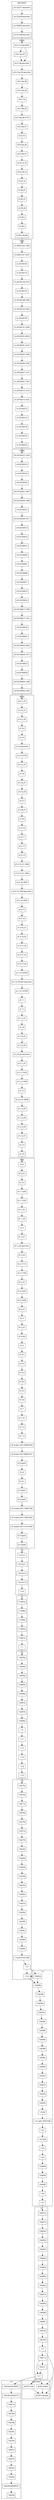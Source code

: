 digraph {
  fontname="sans-serif";
  concentrate=true;
  node[shape="box",fontname="sans-serif"];
  subgraph cluster_1_0 {
    label="1.0";
    v1_0_0_rc2_1[label="1.0.0-rc2-1",href="https://skyrising.github.io/mc-versions/version/1.0.0-rc2-1.json"];
    v1_0_0_rc1[label="1.0.0-rc1",href="https://skyrising.github.io/mc-versions/version/1.0.0-rc1.json"];
    v1_0_0_rc2_2[label="1.0.0-rc2-2",href="https://skyrising.github.io/mc-versions/version/1.0.0-rc2-2.json"];
    v1_0_0_rc2_3[label="1.0.0-rc2-3",href="https://skyrising.github.io/mc-versions/version/1.0.0-rc2-3.json"];
    v1_0_0[label="1.0.0",href="https://skyrising.github.io/mc-versions/version/1.0.0.json"];
  }
  subgraph cluster_beta {
    label="beta";
    b1_9_pre6[label="b1.9-pre6",href="https://skyrising.github.io/mc-versions/version/b1.9-pre6.json"];
    b1_0[label="b1.0",href="https://skyrising.github.io/mc-versions/version/b1.0.json"];
    b1_0_01[label="b1.0_01",href="https://skyrising.github.io/mc-versions/version/b1.0_01.json"];
    b1_1_1245[label="b1.1-1245",href="https://skyrising.github.io/mc-versions/version/b1.1-1245.json"];
    b1_0_2[label="b1.0.2",href="https://skyrising.github.io/mc-versions/version/b1.0.2.json"];
    b1_1_1255[label="b1.1-1255",href="https://skyrising.github.io/mc-versions/version/b1.1-1255.json"];
    b1_1_01[label="b1.1_01",href="https://skyrising.github.io/mc-versions/version/b1.1_01.json"];
    b1_1_02[label="b1.1_02",href="https://skyrising.github.io/mc-versions/version/b1.1_02.json"];
    b1_2[label="b1.2",href="https://skyrising.github.io/mc-versions/version/b1.2.json"];
    b1_2_01[label="b1.2_01",href="https://skyrising.github.io/mc-versions/version/b1.2_01.json"];
    b1_2_02_launcher[label="b1.2_02-launcher",href="https://skyrising.github.io/mc-versions/version/b1.2_02-launcher.json"];
    b1_3_1713[label="b1.3-1713",href="https://skyrising.github.io/mc-versions/version/b1.3-1713.json"];
    b1_2_02[label="b1.2_02",href="https://skyrising.github.io/mc-versions/version/b1.2_02.json"];
    b1_3_1750[label="b1.3-1750",href="https://skyrising.github.io/mc-versions/version/b1.3-1750.json"];
    b1_3_01[label="b1.3_01",href="https://skyrising.github.io/mc-versions/version/b1.3_01.json"];
    b1_4_1507[label="b1.4-1507",href="https://skyrising.github.io/mc-versions/version/b1.4-1507.json"];
    b1_4_1634[label="b1.4-1634",href="https://skyrising.github.io/mc-versions/version/b1.4-1634.json"];
    b1_4_01[label="b1.4_01",href="https://skyrising.github.io/mc-versions/version/b1.4_01.json"];
    b1_5[label="b1.5",href="https://skyrising.github.io/mc-versions/version/b1.5.json"];
    b1_5_01[label="b1.5_01",href="https://skyrising.github.io/mc-versions/version/b1.5_01.json"];
    b1_6_tb3[label="b1.6-tb3",href="https://skyrising.github.io/mc-versions/version/b1.6-tb3.json"];
    b1_6_1[label="b1.6.1",href="https://skyrising.github.io/mc-versions/version/b1.6.1.json"];
    b1_6[label="b1.6",href="https://skyrising.github.io/mc-versions/version/b1.6.json"];
    b1_6_2[label="b1.6.2",href="https://skyrising.github.io/mc-versions/version/b1.6.2.json"];
    b1_6_3[label="b1.6.3",href="https://skyrising.github.io/mc-versions/version/b1.6.3.json"];
    b1_6_4[label="b1.6.4",href="https://skyrising.github.io/mc-versions/version/b1.6.4.json"];
    b1_6_5[label="b1.6.5",href="https://skyrising.github.io/mc-versions/version/b1.6.5.json"];
    b1_6_6[label="b1.6.6",href="https://skyrising.github.io/mc-versions/version/b1.6.6.json"];
    b1_7[label="b1.7",href="https://skyrising.github.io/mc-versions/version/b1.7.json"];
    b1_7_01[label="b1.7_01",href="https://skyrising.github.io/mc-versions/version/b1.7_01.json"];
    b1_7_3[label="b1.7.3",href="https://skyrising.github.io/mc-versions/version/b1.7.3.json"];
    b1_7_2[label="b1.7.2",href="https://skyrising.github.io/mc-versions/version/b1.7.2.json"];
    b1_8_pre1_201109081459[label="b1.8-pre1-201109081459",href="https://skyrising.github.io/mc-versions/version/b1.8-pre1-201109081459.json"];
    b1_8_1[label="b1.8.1",href="https://skyrising.github.io/mc-versions/version/b1.8.1.json"];
    b1_8[label="b1.8",href="https://skyrising.github.io/mc-versions/version/b1.8.json"];
    b1_8_pre1_201109091357[label="b1.8-pre1-201109091357",href="https://skyrising.github.io/mc-versions/version/b1.8-pre1-201109091357.json"];
    b1_8_pre2[label="b1.8-pre2",href="https://skyrising.github.io/mc-versions/version/b1.8-pre2.json"];
    b1_9_pre1[label="b1.9-pre1",href="https://skyrising.github.io/mc-versions/version/b1.9-pre1.json"];
    b1_9_pre2[label="b1.9-pre2",href="https://skyrising.github.io/mc-versions/version/b1.9-pre2.json"];
    b1_9_pre3_201110061350[label="b1.9-pre3-201110061350",href="https://skyrising.github.io/mc-versions/version/b1.9-pre3-201110061350.json"];
    b1_9_pre3_201110061402[label="b1.9-pre3-201110061402",href="https://skyrising.github.io/mc-versions/version/b1.9-pre3-201110061402.json"];
    b1_9_pre4_201110131434[label="b1.9-pre4-201110131434",href="https://skyrising.github.io/mc-versions/version/b1.9-pre4-201110131434.json"];
    b1_9_pre5[label="b1.9-pre5",href="https://skyrising.github.io/mc-versions/version/b1.9-pre5.json"];
  }
  subgraph cluster_1_1 {
    label="1.1";
    v11w47a[label="11w47a",href="https://skyrising.github.io/mc-versions/version/11w47a.json"];
    v11w48a[label="11w48a",href="https://skyrising.github.io/mc-versions/version/11w48a.json"];
    v11w49a[label="11w49a",href="https://skyrising.github.io/mc-versions/version/11w49a.json"];
    v11w50a[label="11w50a",href="https://skyrising.github.io/mc-versions/version/11w50a.json"];
    v12w01a[label="12w01a",href="https://skyrising.github.io/mc-versions/version/12w01a.json"];
    v1_1[label="1.1",href="https://skyrising.github.io/mc-versions/version/1.1.json"];
  }
  subgraph cluster_1_2 {
    label="1.2";
    v12w03a[label="12w03a",href="https://skyrising.github.io/mc-versions/version/12w03a.json"];
    v1_2_1[label="1.2.1",href="https://skyrising.github.io/mc-versions/version/1.2.1.json"];
    v1_2[label="1.2",href="https://skyrising.github.io/mc-versions/version/1.2.json"];
    v1_2_2[label="1.2.2",href="https://skyrising.github.io/mc-versions/version/1.2.2.json"];
    v1_2_3[label="1.2.3",href="https://skyrising.github.io/mc-versions/version/1.2.3.json"];
    v1_2_4[label="1.2.4",href="https://skyrising.github.io/mc-versions/version/1.2.4.json"];
    v1_2_5[label="1.2.5",href="https://skyrising.github.io/mc-versions/version/1.2.5.json"];
    v12w04a[label="12w04a",href="https://skyrising.github.io/mc-versions/version/12w04a.json"];
    v12w05a[label="12w05a",href="https://skyrising.github.io/mc-versions/version/12w05a.json"];
    v12w05b[label="12w05b",href="https://skyrising.github.io/mc-versions/version/12w05b.json"];
    v12w06a[label="12w06a",href="https://skyrising.github.io/mc-versions/version/12w06a.json"];
    v12w07a[label="12w07a",href="https://skyrising.github.io/mc-versions/version/12w07a.json"];
    v12w07b[label="12w07b",href="https://skyrising.github.io/mc-versions/version/12w07b.json"];
    v12w08a[label="12w08a",href="https://skyrising.github.io/mc-versions/version/12w08a.json"];
  }
  subgraph cluster_1_3 {
    label="1.3";
    v12w15a[label="12w15a",href="https://skyrising.github.io/mc-versions/version/12w15a.json"];
    v1_3_1[label="1.3.1",href="https://skyrising.github.io/mc-versions/version/1.3.1.json"];
    v1_3_pre_07261249[label="1.3-pre-07261249",href="https://skyrising.github.io/mc-versions/version/1.3-pre-07261249.json"];
    v1_3_2[label="1.3.2",href="https://skyrising.github.io/mc-versions/version/1.3.2.json"];
    v12w16a[label="12w16a",href="https://skyrising.github.io/mc-versions/version/12w16a.json"];
    v12w17a[label="12w17a",href="https://skyrising.github.io/mc-versions/version/12w17a.json"];
    v12w18a[label="12w18a",href="https://skyrising.github.io/mc-versions/version/12w18a.json"];
    v12w19a[label="12w19a",href="https://skyrising.github.io/mc-versions/version/12w19a.json"];
    v12w21a[label="12w21a",href="https://skyrising.github.io/mc-versions/version/12w21a.json"];
    v12w21b[label="12w21b",href="https://skyrising.github.io/mc-versions/version/12w21b.json"];
    v12w22a[label="12w22a",href="https://skyrising.github.io/mc-versions/version/12w22a.json"];
    v12w23a[label="12w23a",href="https://skyrising.github.io/mc-versions/version/12w23a.json"];
    v12w23b[label="12w23b",href="https://skyrising.github.io/mc-versions/version/12w23b.json"];
    v12w24a[label="12w24a",href="https://skyrising.github.io/mc-versions/version/12w24a.json"];
    v12w25a[label="12w25a",href="https://skyrising.github.io/mc-versions/version/12w25a.json"];
    v12w26a[label="12w26a",href="https://skyrising.github.io/mc-versions/version/12w26a.json"];
    v12w27a[label="12w27a",href="https://skyrising.github.io/mc-versions/version/12w27a.json"];
    v12w30a[label="12w30a",href="https://skyrising.github.io/mc-versions/version/12w30a.json"];
    v12w30b[label="12w30b",href="https://skyrising.github.io/mc-versions/version/12w30b.json"];
    v12w30c[label="12w30c",href="https://skyrising.github.io/mc-versions/version/12w30c.json"];
    v12w30d[label="12w30d",href="https://skyrising.github.io/mc-versions/version/12w30d.json"];
    v12w30e[label="12w30e",href="https://skyrising.github.io/mc-versions/version/12w30e.json"];
  }
  subgraph cluster_1_4 {
    label="1.4";
    v12w32a[label="12w32a",href="https://skyrising.github.io/mc-versions/version/12w32a.json"];
    v12w34a[label="12w34a",href="https://skyrising.github.io/mc-versions/version/12w34a.json"];
    v1_4_1_pre_10231538[label="1.4.1-pre-10231538",href="https://skyrising.github.io/mc-versions/version/1.4.1-pre-10231538.json"];
    v1_4_pre[label="1.4-pre",href="https://skyrising.github.io/mc-versions/version/1.4-pre.json"];
    v1_4_2[label="1.4.2",href="https://skyrising.github.io/mc-versions/version/1.4.2.json"];
    v1_4_3_pre[label="1.4.3-pre",href="https://skyrising.github.io/mc-versions/version/1.4.3-pre.json"];
    v1_4_4[label="1.4.4",href="https://skyrising.github.io/mc-versions/version/1.4.4.json"];
    v1_4_5[label="1.4.5",href="https://skyrising.github.io/mc-versions/version/1.4.5.json"];
    v12w49a[label="12w49a",href="https://skyrising.github.io/mc-versions/version/12w49a.json"];
    v1_4_7[label="1.4.7",href="https://skyrising.github.io/mc-versions/version/1.4.7.json"];
    v1_4_6[label="1.4.6",href="https://skyrising.github.io/mc-versions/version/1.4.6.json"];
    v12w34b[label="12w34b",href="https://skyrising.github.io/mc-versions/version/12w34b.json"];
    v12w36a[label="12w36a",href="https://skyrising.github.io/mc-versions/version/12w36a.json"];
    v12w37a[label="12w37a",href="https://skyrising.github.io/mc-versions/version/12w37a.json"];
    v12w38a[label="12w38a",href="https://skyrising.github.io/mc-versions/version/12w38a.json"];
    v12w38b[label="12w38b",href="https://skyrising.github.io/mc-versions/version/12w38b.json"];
    v12w39a[label="12w39a",href="https://skyrising.github.io/mc-versions/version/12w39a.json"];
    v12w39b[label="12w39b",href="https://skyrising.github.io/mc-versions/version/12w39b.json"];
    v12w40a[label="12w40a",href="https://skyrising.github.io/mc-versions/version/12w40a.json"];
    v12w40b[label="12w40b",href="https://skyrising.github.io/mc-versions/version/12w40b.json"];
    v12w41a[label="12w41a",href="https://skyrising.github.io/mc-versions/version/12w41a.json"];
    v12w41b[label="12w41b",href="https://skyrising.github.io/mc-versions/version/12w41b.json"];
    v12w42a[label="12w42a",href="https://skyrising.github.io/mc-versions/version/12w42a.json"];
    v12w42b[label="12w42b",href="https://skyrising.github.io/mc-versions/version/12w42b.json"];
    v12w50a[label="12w50a",href="https://skyrising.github.io/mc-versions/version/12w50a.json"];
    v12w50b[label="12w50b",href="https://skyrising.github.io/mc-versions/version/12w50b.json"];
  }
  subgraph cluster_1_5 {
    label="1.5";
    v13w01a[label="13w01a",href="https://skyrising.github.io/mc-versions/version/13w01a.json"];
    v13w11a[label="13w11a",href="https://skyrising.github.io/mc-versions/version/13w11a.json"];
    v1_5[label="1.5",href="https://skyrising.github.io/mc-versions/version/1.5.json"];
    v13w01b[label="13w01b",href="https://skyrising.github.io/mc-versions/version/13w01b.json"];
    v13w02a[label="13w02a",href="https://skyrising.github.io/mc-versions/version/13w02a.json"];
    v13w02b[label="13w02b",href="https://skyrising.github.io/mc-versions/version/13w02b.json"];
    v13w03a[label="13w03a",href="https://skyrising.github.io/mc-versions/version/13w03a.json"];
    v13w04a[label="13w04a",href="https://skyrising.github.io/mc-versions/version/13w04a.json"];
    v13w05a[label="13w05a",href="https://skyrising.github.io/mc-versions/version/13w05a.json"];
    v13w05b[label="13w05b",href="https://skyrising.github.io/mc-versions/version/13w05b.json"];
    v13w06a[label="13w06a",href="https://skyrising.github.io/mc-versions/version/13w06a.json"];
    v13w07a[label="13w07a",href="https://skyrising.github.io/mc-versions/version/13w07a.json"];
    v13w09a[label="13w09a",href="https://skyrising.github.io/mc-versions/version/13w09a.json"];
    v13w09b[label="13w09b",href="https://skyrising.github.io/mc-versions/version/13w09b.json"];
    v13w09c[label="13w09c",href="https://skyrising.github.io/mc-versions/version/13w09c.json"];
    v13w10a[label="13w10a",href="https://skyrising.github.io/mc-versions/version/13w10a.json"];
    v13w10b[label="13w10b",href="https://skyrising.github.io/mc-versions/version/13w10b.json"];
    v1_5_1[label="1.5.1",href="https://skyrising.github.io/mc-versions/version/1.5.1.json"];
    v13w12_[label="13w12~",href="https://skyrising.github.io/mc-versions/version/13w12~.json"];
  }
  subgraph cluster_1_6 {
    label="1.6";
    v13w16a_04192037[label="13w16a-04192037",href="https://skyrising.github.io/mc-versions/version/13w16a-04192037.json"];
    v13w16b_04232151[label="13w16b-04232151",href="https://skyrising.github.io/mc-versions/version/13w16b-04232151.json"];
    v13w17a[label="13w17a",href="https://skyrising.github.io/mc-versions/version/13w17a.json"];
    v13w18a[label="13w18a",href="https://skyrising.github.io/mc-versions/version/13w18a.json"];
    v13w18b[label="13w18b",href="https://skyrising.github.io/mc-versions/version/13w18b.json"];
    v13w18c[label="13w18c",href="https://skyrising.github.io/mc-versions/version/13w18c.json"];
    v13w19a[label="13w19a",href="https://skyrising.github.io/mc-versions/version/13w19a.json"];
    v13w21a[label="13w21a",href="https://skyrising.github.io/mc-versions/version/13w21a.json"];
    v13w21b[label="13w21b",href="https://skyrising.github.io/mc-versions/version/13w21b.json"];
    v13w22a[label="13w22a",href="https://skyrising.github.io/mc-versions/version/13w22a.json"];
    v13w23a[label="13w23a",href="https://skyrising.github.io/mc-versions/version/13w23a.json"];
    v13w23b_06080101[label="13w23b-06080101",href="https://skyrising.github.io/mc-versions/version/13w23b-06080101.json"];
    v13w24a[label="13w24a",href="https://skyrising.github.io/mc-versions/version/13w24a.json"];
  }
  subgraph cluster_alpha {
    label="alpha";
    a1_0_11[label="a1.0.11",href="https://skyrising.github.io/mc-versions/version/a1.0.11.json"];
    a1_0_10[label="a1.0.10",href="https://skyrising.github.io/mc-versions/version/a1.0.10.json"];
    a1_0_12[label="a1.0.12",href="https://skyrising.github.io/mc-versions/version/a1.0.12.json"];
    a1_0_13[label="a1.0.13",href="https://skyrising.github.io/mc-versions/version/a1.0.13.json"];
    a1_0_13_01_1038[label="a1.0.13_01-1038",href="https://skyrising.github.io/mc-versions/version/a1.0.13_01-1038.json"];
    a1_0_13_01_1444[label="a1.0.13_01-1444",href="https://skyrising.github.io/mc-versions/version/a1.0.13_01-1444.json"];
    a1_0_14_1603[label="a1.0.14-1603",href="https://skyrising.github.io/mc-versions/version/a1.0.14-1603.json"];
    a1_0_14_1659_launcher[label="a1.0.14-1659-launcher",href="https://skyrising.github.io/mc-versions/version/a1.0.14-1659-launcher.json"];
    a1_0_15[label="a1.0.15",href="https://skyrising.github.io/mc-versions/version/a1.0.15.json"];
    a1_0_14_1659[label="a1.0.14-1659",href="https://skyrising.github.io/mc-versions/version/a1.0.14-1659.json"];
    a1_0_16[label="a1.0.16",href="https://skyrising.github.io/mc-versions/version/a1.0.16.json"];
    a1_0_16_01[label="a1.0.16_01",href="https://skyrising.github.io/mc-versions/version/a1.0.16_01.json"];
    a1_0_16_02[label="a1.0.16_02",href="https://skyrising.github.io/mc-versions/version/a1.0.16_02.json"];
    a1_0_17_02[label="a1.0.17_02",href="https://skyrising.github.io/mc-versions/version/a1.0.17_02.json"];
    a1_0_17_03[label="a1.0.17_03",href="https://skyrising.github.io/mc-versions/version/a1.0.17_03.json"];
    a1_0_17_04[label="a1.0.17_04",href="https://skyrising.github.io/mc-versions/version/a1.0.17_04.json"];
    a1_1_0_101847[label="a1.1.0-101847",href="https://skyrising.github.io/mc-versions/version/a1.1.0-101847.json"];
    a1_0_2_01[label="a1.0.2_01",href="https://skyrising.github.io/mc-versions/version/a1.0.2_01.json"];
    a1_0_1_01[label="a1.0.1_01",href="https://skyrising.github.io/mc-versions/version/a1.0.1_01.json"];
    a1_0_2_02[label="a1.0.2_02",href="https://skyrising.github.io/mc-versions/version/a1.0.2_02.json"];
    a1_0_3[label="a1.0.3",href="https://skyrising.github.io/mc-versions/version/a1.0.3.json"];
    a1_0_4[label="a1.0.4",href="https://skyrising.github.io/mc-versions/version/a1.0.4.json"];
    a1_0_4_launcher[label="a1.0.4-launcher",href="https://skyrising.github.io/mc-versions/version/a1.0.4-launcher.json"];
    a1_0_5_2149[label="a1.0.5-2149",href="https://skyrising.github.io/mc-versions/version/a1.0.5-2149.json"];
    a1_0_5_01[label="a1.0.5_01",href="https://skyrising.github.io/mc-versions/version/a1.0.5_01.json"];
    a1_0_6[label="a1.0.6",href="https://skyrising.github.io/mc-versions/version/a1.0.6.json"];
    a1_0_6_01[label="a1.0.6_01",href="https://skyrising.github.io/mc-versions/version/a1.0.6_01.json"];
    a1_0_6_03[label="a1.0.6_03",href="https://skyrising.github.io/mc-versions/version/a1.0.6_03.json"];
    a1_0_7[label="a1.0.7",href="https://skyrising.github.io/mc-versions/version/a1.0.7.json"];
    a1_0_8_01[label="a1.0.8_01",href="https://skyrising.github.io/mc-versions/version/a1.0.8_01.json"];
    a1_0_9[label="a1.0.9",href="https://skyrising.github.io/mc-versions/version/a1.0.9.json"];
    a1_1_0_101847_launcher[label="a1.1.0-101847-launcher",href="https://skyrising.github.io/mc-versions/version/a1.1.0-101847-launcher.json"];
    a1_1_0_131933[label="a1.1.0-131933",href="https://skyrising.github.io/mc-versions/version/a1.1.0-131933.json"];
    a1_1_1[label="a1.1.1",href="https://skyrising.github.io/mc-versions/version/a1.1.1.json"];
    a1_1_2[label="a1.1.2",href="https://skyrising.github.io/mc-versions/version/a1.1.2.json"];
    a1_1_2_01[label="a1.1.2_01",href="https://skyrising.github.io/mc-versions/version/a1.1.2_01.json"];
    a1_2_0[label="a1.2.0",href="https://skyrising.github.io/mc-versions/version/a1.2.0.json"];
    a1_2_0_01[label="a1.2.0_01",href="https://skyrising.github.io/mc-versions/version/a1.2.0_01.json"];
    a1_2_0_02[label="a1.2.0_02",href="https://skyrising.github.io/mc-versions/version/a1.2.0_02.json"];
    a1_2_0_02_launcher[label="a1.2.0_02-launcher",href="https://skyrising.github.io/mc-versions/version/a1.2.0_02-launcher.json"];
    a1_2_1_01[label="a1.2.1_01",href="https://skyrising.github.io/mc-versions/version/a1.2.1_01.json"];
    a1_2_2_1624[label="a1.2.2-1624",href="https://skyrising.github.io/mc-versions/version/a1.2.2-1624.json"];
    a1_2_2_1938[label="a1.2.2-1938",href="https://skyrising.github.io/mc-versions/version/a1.2.2-1938.json"];
    a1_2_3[label="a1.2.3",href="https://skyrising.github.io/mc-versions/version/a1.2.3.json"];
    a1_2_3_01_0958[label="a1.2.3_01-0958",href="https://skyrising.github.io/mc-versions/version/a1.2.3_01-0958.json"];
    a1_2_3_02[label="a1.2.3_02",href="https://skyrising.github.io/mc-versions/version/a1.2.3_02.json"];
    a1_2_3_04[label="a1.2.3_04",href="https://skyrising.github.io/mc-versions/version/a1.2.3_04.json"];
    a1_2_3_05[label="a1.2.3_05",href="https://skyrising.github.io/mc-versions/version/a1.2.3_05.json"];
    a1_2_4_01[label="a1.2.4_01",href="https://skyrising.github.io/mc-versions/version/a1.2.4_01.json"];
    a1_2_5[label="a1.2.5",href="https://skyrising.github.io/mc-versions/version/a1.2.5.json"];
    a1_2_6[label="a1.2.6",href="https://skyrising.github.io/mc-versions/version/a1.2.6.json"];
  }
  subgraph cluster_infdev {
    label="infdev";
    inf_20100630_1835[label="inf-20100630-1835",href="https://skyrising.github.io/mc-versions/version/inf-20100630-1835.json"];
    inf_20100227_1433[label="inf-20100227-1433",href="https://skyrising.github.io/mc-versions/version/inf-20100227-1433.json"];
    inf_20100313[label="inf-20100313",href="https://skyrising.github.io/mc-versions/version/inf-20100313.json"];
    inf_20100316[label="inf-20100316",href="https://skyrising.github.io/mc-versions/version/inf-20100316.json"];
    inf_20100320[label="inf-20100320",href="https://skyrising.github.io/mc-versions/version/inf-20100320.json"];
    inf_20100321_1857[label="inf-20100321-1857",href="https://skyrising.github.io/mc-versions/version/inf-20100321-1857.json"];
    inf_20100325_1640[label="inf-20100325-1640",href="https://skyrising.github.io/mc-versions/version/inf-20100325-1640.json"];
    inf_20100327[label="inf-20100327",href="https://skyrising.github.io/mc-versions/version/inf-20100327.json"];
    inf_20100330_1611[label="inf-20100330-1611",href="https://skyrising.github.io/mc-versions/version/inf-20100330-1611.json"];
    inf_20100413[label="inf-20100413",href="https://skyrising.github.io/mc-versions/version/inf-20100413.json"];
    inf_20100414[label="inf-20100414",href="https://skyrising.github.io/mc-versions/version/inf-20100414.json"];
    inf_20100415[label="inf-20100415",href="https://skyrising.github.io/mc-versions/version/inf-20100415.json"];
    inf_20100420[label="inf-20100420",href="https://skyrising.github.io/mc-versions/version/inf-20100420.json"];
    inf_20100607[label="inf-20100607",href="https://skyrising.github.io/mc-versions/version/inf-20100607.json"];
    inf_20100608[label="inf-20100608",href="https://skyrising.github.io/mc-versions/version/inf-20100608.json"];
    inf_20100611[label="inf-20100611",href="https://skyrising.github.io/mc-versions/version/inf-20100611.json"];
    inf_20100615[label="inf-20100615",href="https://skyrising.github.io/mc-versions/version/inf-20100615.json"];
    inf_20100616[label="inf-20100616",href="https://skyrising.github.io/mc-versions/version/inf-20100616.json"];
    inf_20100617_1205[label="inf-20100617-1205",href="https://skyrising.github.io/mc-versions/version/inf-20100617-1205.json"];
    inf_20100617_1531[label="inf-20100617-1531",href="https://skyrising.github.io/mc-versions/version/inf-20100617-1531.json"];
    inf_20100618[label="inf-20100618",href="https://skyrising.github.io/mc-versions/version/inf-20100618.json"];
    inf_20100624[label="inf-20100624",href="https://skyrising.github.io/mc-versions/version/inf-20100624.json"];
    inf_20100625_0922[label="inf-20100625-0922",href="https://skyrising.github.io/mc-versions/version/inf-20100625-0922.json"];
    inf_20100625_1917[label="inf-20100625-1917",href="https://skyrising.github.io/mc-versions/version/inf-20100625-1917.json"];
    inf_20100627[label="inf-20100627",href="https://skyrising.github.io/mc-versions/version/inf-20100627.json"];
    inf_20100629[label="inf-20100629",href="https://skyrising.github.io/mc-versions/version/inf-20100629.json"];
    inf_20100630_1340[label="inf-20100630-1340",href="https://skyrising.github.io/mc-versions/version/inf-20100630-1340.json"];
  }
  subgraph cluster_april_fools {
    label="april-fools";
    af_2013_blue[label="af-2013-blue",href="https://skyrising.github.io/mc-versions/version/af-2013-blue.json"];
    af_2013_purple[label="af-2013-purple",href="https://skyrising.github.io/mc-versions/version/af-2013-purple.json"];
    af_2013_red[label="af-2013-red",href="https://skyrising.github.io/mc-versions/version/af-2013-red.json"];
  }
  subgraph cluster_classic {
    label="classic";
    c0_0_12a_03[label="c0.0.12a_03",href="https://skyrising.github.io/mc-versions/version/c0.0.12a_03.json"];
    c0_0_11a_launcher[label="c0.0.11a-launcher",href="https://skyrising.github.io/mc-versions/version/c0.0.11a-launcher.json"];
    c0_0_13a_launcher[label="c0.0.13a-launcher",href="https://skyrising.github.io/mc-versions/version/c0.0.13a-launcher.json"];
    c0_0_13a_03_launcher[label="c0.0.13a_03-launcher",href="https://skyrising.github.io/mc-versions/version/c0.0.13a_03-launcher.json"];
    c0_0_14a_08[label="c0.0.14a_08",href="https://skyrising.github.io/mc-versions/version/c0.0.14a_08.json"];
    c0_0_16a_02[label="c0.0.16a_02",href="https://skyrising.github.io/mc-versions/version/c0.0.16a_02.json"];
    c0_0_17a[label="c0.0.17a",href="https://skyrising.github.io/mc-versions/version/c0.0.17a.json"];
    c0_0_18a_02[label="c0.0.18a_02",href="https://skyrising.github.io/mc-versions/version/c0.0.18a_02.json"];
    c0_0_19a_06_0137[label="c0.0.19a_06-0137",href="https://skyrising.github.io/mc-versions/version/c0.0.19a_06-0137.json"];
    c0_0_20a_01[label="c0.0.20a_01",href="https://skyrising.github.io/mc-versions/version/c0.0.20a_01.json"];
    c0_0_21a[label="c0.0.21a",href="https://skyrising.github.io/mc-versions/version/c0.0.21a.json"];
    c0_0_22a_05[label="c0.0.22a_05",href="https://skyrising.github.io/mc-versions/version/c0.0.22a_05.json"];
    c0_0_23a_01[label="c0.0.23a_01",href="https://skyrising.github.io/mc-versions/version/c0.0.23a_01.json"];
    c0_24_st_03[label="c0.24_st_03",href="https://skyrising.github.io/mc-versions/version/c0.24_st_03.json"];
    c0_25_05_st[label="c0.25_05_st",href="https://skyrising.github.io/mc-versions/version/c0.25_05_st.json"];
    c0_27_st[label="c0.27_st",href="https://skyrising.github.io/mc-versions/version/c0.27_st.json"];
    c0_28_01[label="c0.28_01",href="https://skyrising.github.io/mc-versions/version/c0.28_01.json"];
    c0_29_01[label="c0.29_01",href="https://skyrising.github.io/mc-versions/version/c0.29_01.json"];
    c0_29_02[label="c0.29_02",href="https://skyrising.github.io/mc-versions/version/c0.29_02.json"];
    c0_30_s[label="c0.30-s",href="https://skyrising.github.io/mc-versions/version/c0.30-s.json"];
    c0_30_c_renew[label="c0.30-c-renew",href="https://skyrising.github.io/mc-versions/version/c0.30-c-renew.json"];
    c0_30_c[label="c0.30-c",href="https://skyrising.github.io/mc-versions/version/c0.30-c.json"];
  }
  subgraph cluster_pre_classic {
    label="pre-classic";
    rd_161348_launcher[label="rd-161348-launcher",href="https://skyrising.github.io/mc-versions/version/rd-161348-launcher.json"];
    rd_132328_launcher[label="rd-132328-launcher",href="https://skyrising.github.io/mc-versions/version/rd-132328-launcher.json"];
    rd_132211_launcher[label="rd-132211-launcher",href="https://skyrising.github.io/mc-versions/version/rd-132211-launcher.json"];
    rd_160052_launcher[label="rd-160052-launcher",href="https://skyrising.github.io/mc-versions/version/rd-160052-launcher.json"];
  }
  subgraph cluster_indev {
    label="indev";
    in_20091223_1459[label="in-20091223-1459",href="https://skyrising.github.io/mc-versions/version/in-20091223-1459.json"];
    in_20091231_2257[label="in-20091231-2257",href="https://skyrising.github.io/mc-versions/version/in-20091231-2257.json"];
    in_20100105[label="in-20100105",href="https://skyrising.github.io/mc-versions/version/in-20100105.json"];
    in_20100110[label="in-20100110",href="https://skyrising.github.io/mc-versions/version/in-20100110.json"];
    in_20100124_2310[label="in-20100124-2310",href="https://skyrising.github.io/mc-versions/version/in-20100124-2310.json"];
    in_20100125[label="in-20100125",href="https://skyrising.github.io/mc-versions/version/in-20100125.json"];
    in_20100128_2304[label="in-20100128-2304",href="https://skyrising.github.io/mc-versions/version/in-20100128-2304.json"];
    in_20100129_1452[label="in-20100129-1452",href="https://skyrising.github.io/mc-versions/version/in-20100129-1452.json"];
    in_20100130[label="in-20100130",href="https://skyrising.github.io/mc-versions/version/in-20100130.json"];
    in_20100131_2244[label="in-20100131-2244",href="https://skyrising.github.io/mc-versions/version/in-20100131-2244.json"];
    in_20100201_0025[label="in-20100201-0025",href="https://skyrising.github.io/mc-versions/version/in-20100201-0025.json"];
    in_20100201_2227[label="in-20100201-2227",href="https://skyrising.github.io/mc-versions/version/in-20100201-2227.json"];
    in_20100202_2330[label="in-20100202-2330",href="https://skyrising.github.io/mc-versions/version/in-20100202-2330.json"];
    in_20100206_2103[label="in-20100206-2103",href="https://skyrising.github.io/mc-versions/version/in-20100206-2103.json"];
    in_20100207_1101[label="in-20100207-1101",href="https://skyrising.github.io/mc-versions/version/in-20100207-1101.json"];
    in_20100207_1703[label="in-20100207-1703",href="https://skyrising.github.io/mc-versions/version/in-20100207-1703.json"];
    in_20100212_1210[label="in-20100212-1210",href="https://skyrising.github.io/mc-versions/version/in-20100212-1210.json"];
    in_20100212_1622[label="in-20100212-1622",href="https://skyrising.github.io/mc-versions/version/in-20100212-1622.json"];
    in_20100213[label="in-20100213",href="https://skyrising.github.io/mc-versions/version/in-20100213.json"];
    in_20100214[label="in-20100214",href="https://skyrising.github.io/mc-versions/version/in-20100214.json"];
    in_20100218[label="in-20100218",href="https://skyrising.github.io/mc-versions/version/in-20100218.json"];
    in_20100219[label="in-20100219",href="https://skyrising.github.io/mc-versions/version/in-20100219.json"];
    in_20100223[label="in-20100223",href="https://skyrising.github.io/mc-versions/version/in-20100223.json"];
  }
  v1_0_0_rc1 -> v1_0_0_rc2_1[href="1.0/1.0.0-rc1%231.0.0-rc2-1.match"];
  v1_0_0_rc2_1 -> v1_0_0_rc2_2[href="1.0/1.0.0-rc2-1%231.0.0-rc2-2.match"];
  v1_0_0_rc2_2 -> v1_0_0_rc2_3[href="1.0/1.0.0-rc2-2%231.0.0-rc2-3.match"];
  v1_0_0_rc2_3 -> v1_0_0[href="1.0/1.0.0-rc2-3%231.0.0.match"];
  b1_9_pre6 -> v1_0_0_rc1[href="1.0/b1.9-pre6%231.0.0-rc1.match"];
  v1_0_0 -> v11w47a[href="1.1/1.0.0%2311w47a.match"];
  v11w47a -> v11w48a[href="1.1/11w47a%2311w48a.match"];
  v11w48a -> v11w49a[href="1.1/11w48a%2311w49a.match"];
  v11w49a -> v11w50a[href="1.1/11w49a%2311w50a.match"];
  v11w50a -> v12w01a[href="1.1/11w50a%2312w01a.match"];
  v12w01a -> v1_1[href="1.1/12w01a%231.1.match"];
  v1_1 -> v12w03a[href="1.2/1.1%2312w03a.match"];
  v1_2 -> v1_2_1[href="1.2/1.2%231.2.1.match"];
  v1_2_1 -> v1_2_2[href="1.2/1.2.1%231.2.2.match"];
  v1_2_2 -> v1_2_3[href="1.2/1.2.2%231.2.3.match"];
  v1_2_3 -> v1_2_4[href="1.2/1.2.3%231.2.4.match"];
  v1_2_4 -> v1_2_5[href="1.2/1.2.4%231.2.5.match"];
  v12w03a -> v12w04a[href="1.2/12w03a%2312w04a.match"];
  v12w04a -> v12w05a[href="1.2/12w04a%2312w05a.match"];
  v12w05a -> v12w05b[href="1.2/12w05a%2312w05b.match"];
  v12w05b -> v12w06a[href="1.2/12w05b%2312w06a.match"];
  v12w06a -> v12w07a[href="1.2/12w06a%2312w07a.match"];
  v12w07a -> v12w07b[href="1.2/12w07a%2312w07b.match"];
  v12w07b -> v12w08a[href="1.2/12w07b%2312w08a.match"];
  v12w08a -> v1_2[href="1.2/12w08a%231.2.match"];
  v1_2_5 -> v12w15a[href="1.3/1.2.5%2312w15a.match"];
  v1_3_pre_07261249 -> v1_3_1[href="1.3/1.3-pre-07261249%231.3.1.match"];
  v1_3_1 -> v1_3_2[href="1.3/1.3.1%231.3.2.match"];
  v12w15a -> v12w16a[href="1.3/12w15a%2312w16a.match"];
  v12w16a -> v12w17a[href="1.3/12w16a%2312w17a.match"];
  v12w17a -> v12w18a[href="1.3/12w17a%2312w18a.match"];
  v12w18a -> v12w19a[href="1.3/12w18a%2312w19a.match"];
  v12w19a -> v12w21a[href="1.3/12w19a%2312w21a.match"];
  v12w21a -> v12w21b[href="1.3/12w21a%2312w21b.match"];
  v12w21b -> v12w22a[href="1.3/12w21b%2312w22a.match"];
  v12w22a -> v12w23a[href="1.3/12w22a%2312w23a.match"];
  v12w23a -> v12w23b[href="1.3/12w23a%2312w23b.match"];
  v12w23b -> v12w24a[href="1.3/12w23b%2312w24a.match"];
  v12w24a -> v12w25a[href="1.3/12w24a%2312w25a.match"];
  v12w25a -> v12w26a[href="1.3/12w25a%2312w26a.match"];
  v12w26a -> v12w27a[href="1.3/12w26a%2312w27a.match"];
  v12w27a -> v12w30a[href="1.3/12w27a%2312w30a.match"];
  v12w30a -> v12w30b[href="1.3/12w30a%2312w30b.match"];
  v12w30b -> v12w30c[href="1.3/12w30b%2312w30c.match"];
  v12w30c -> v12w30d[href="1.3/12w30c%2312w30d.match"];
  v12w30d -> v12w30e[href="1.3/12w30d%2312w30e.match"];
  v12w30e -> v1_3_pre_07261249[href="1.3/12w30e%231.3-pre-07261249.match"];
  v12w32a -> v1_3_2[href="1.3/12w32a%231.3.2.match"];
  v1_3_1 -> v12w32a[href="1.4/1.3.1%2312w32a.match"];
  v1_3_2 -> v12w34a[href="1.4/1.3.2%2312w34a.match"];
  v1_4_pre -> v1_4_1_pre_10231538[href="1.4/1.4-pre%231.4.1-pre-10231538.match"];
  v1_4_1_pre_10231538 -> v1_4_2[href="1.4/1.4.1-pre-10231538%231.4.2.match"];
  v1_4_2 -> v1_4_3_pre[href="1.4/1.4.2%231.4.3-pre.match"];
  v1_4_3_pre -> v1_4_4[href="1.4/1.4.3-pre%231.4.4.match"];
  v1_4_4 -> v1_4_5[href="1.4/1.4.4%231.4.5.match"];
  v1_4_5 -> v12w49a[href="1.4/1.4.5%2312w49a.match"];
  v1_4_6 -> v1_4_7[href="1.4/1.4.6%231.4.7.match"];
  v12w32a -> v12w34a[href="1.4/12w32a%2312w34a.match"];
  v12w34a -> v12w34b[href="1.4/12w34a%2312w34b.match"];
  v12w34b -> v12w36a[href="1.4/12w34b%2312w36a.match"];
  v12w36a -> v12w37a[href="1.4/12w36a%2312w37a.match"];
  v12w37a -> v12w38a[href="1.4/12w37a%2312w38a.match"];
  v12w38a -> v12w38b[href="1.4/12w38a%2312w38b.match"];
  v12w38b -> v12w39a[href="1.4/12w38b%2312w39a.match"];
  v12w39a -> v12w39b[href="1.4/12w39a%2312w39b.match"];
  v12w39b -> v12w40a[href="1.4/12w39b%2312w40a.match"];
  v12w40a -> v12w40b[href="1.4/12w40a%2312w40b.match"];
  v12w40b -> v12w41a[href="1.4/12w40b%2312w41a.match"];
  v12w41a -> v12w41b[href="1.4/12w41a%2312w41b.match"];
  v12w41b -> v12w42a[href="1.4/12w41b%2312w42a.match"];
  v12w42a -> v12w42b[href="1.4/12w42a%2312w42b.match"];
  v12w42b -> v1_4_pre[href="1.4/12w42b%231.4-pre.match"];
  v12w49a -> v12w50a[href="1.4/12w49a%2312w50a.match"];
  v12w50a -> v12w50b[href="1.4/12w50a%2312w50b.match"];
  v12w50b -> v1_4_6[href="1.4/12w50b%231.4.6.match"];
  v1_4_7 -> v13w01a[href="1.5/1.4.7%2313w01a.match"];
  v1_5 -> v13w11a[href="1.5/1.5%2313w11a.match"];
  v13w01a -> v13w01b[href="1.5/13w01a%2313w01b.match"];
  v13w01b -> v13w02a[href="1.5/13w01b%2313w02a.match"];
  v13w02a -> v13w02b[href="1.5/13w02a%2313w02b.match"];
  v13w02b -> v13w03a[href="1.5/13w02b%2313w03a.match"];
  v13w03a -> v13w04a[href="1.5/13w03a%2313w04a.match"];
  v13w04a -> v13w05a[href="1.5/13w04a%2313w05a.match"];
  v13w05a -> v13w05b[href="1.5/13w05a%2313w05b.match"];
  v13w05b -> v13w06a[href="1.5/13w05b%2313w06a.match"];
  v13w06a -> v13w07a[href="1.5/13w06a%2313w07a.match"];
  v13w07a -> v13w09a[href="1.5/13w07a%2313w09a.match"];
  v13w09a -> v13w09b[href="1.5/13w09a%2313w09b.match"];
  v13w09b -> v13w09c[href="1.5/13w09b%2313w09c.match"];
  v13w09c -> v13w10a[href="1.5/13w09c%2313w10a.match"];
  v13w10a -> v13w10b[href="1.5/13w10a%2313w10b.match"];
  v13w10b -> v1_5[href="1.5/13w10b%231.5.match"];
  v13w11a -> v1_5_1[href="1.5/13w11a%231.5.1.match"];
  v13w11a -> v13w12_[href="1.5/13w11a%2313w12~.match"];
  v13w12_ -> v1_5_1[href="1.5/13w12~%231.5.1.match"];
  v1_5_1 -> v13w16a_04192037[href="1.6/1.5.1%2313w16a-04192037.match"];
  v13w16a_04192037 -> v13w16b_04232151[href="1.6/13w16a-04192037%2313w16b-04232151.match"];
  v13w16b_04232151 -> v13w17a[href="1.6/13w16b-04232151%2313w17a.match"];
  v13w17a -> v13w18a[href="1.6/13w17a%2313w18a.match"];
  v13w18a -> v13w18b[href="1.6/13w18a%2313w18b.match"];
  v13w18b -> v13w18c[href="1.6/13w18b%2313w18c.match"];
  v13w18c -> v13w19a[href="1.6/13w18c%2313w19a.match"];
  v13w19a -> v13w21a[href="1.6/13w19a%2313w21a.match"];
  v13w21a -> v13w21b[href="1.6/13w21a%2313w21b.match"];
  v13w21b -> v13w22a[href="1.6/13w21b%2313w22a.match"];
  v13w22a -> v13w23a[href="1.6/13w22a%2313w23a.match"];
  v13w23a -> v13w23b_06080101[href="1.6/13w23a%2313w23b-06080101.match"];
  v13w23b_06080101 -> v13w24a[href="1.6/13w23b-06080101%2313w24a.match"];
  a1_0_10 -> a1_0_11[href="alpha/a1.0.10%23a1.0.11.match"];
  a1_0_11 -> a1_0_12[href="alpha/a1.0.11%23a1.0.12.match"];
  a1_0_12 -> a1_0_13[href="alpha/a1.0.12%23a1.0.13.match"];
  a1_0_13 -> a1_0_13_01_1038[href="alpha/a1.0.13%23a1.0.13_01-1038.match"];
  a1_0_13_01_1038 -> a1_0_13_01_1444[href="alpha/a1.0.13_01-1038%23a1.0.13_01-1444.match"];
  a1_0_13_01_1444 -> a1_0_14_1603[href="alpha/a1.0.13_01-1444%23a1.0.14-1603.match"];
  a1_0_14_1603 -> a1_0_14_1659_launcher[href="alpha/a1.0.14-1603%23a1.0.14-1659-launcher.match"];
  a1_0_14_1659 -> a1_0_15[href="alpha/a1.0.14-1659%23a1.0.15.match"];
  a1_0_14_1659_launcher -> a1_0_14_1659[href="alpha/a1.0.14-1659-launcher%23a1.0.14-1659.match"];
  a1_0_15 -> a1_0_16[href="alpha/a1.0.15%23a1.0.16.match"];
  a1_0_16 -> a1_0_16_01[href="alpha/a1.0.16%23a1.0.16_01.match"];
  a1_0_16_01 -> a1_0_16_02[href="alpha/a1.0.16_01%23a1.0.16_02.match"];
  a1_0_16_02 -> a1_0_17_02[href="alpha/a1.0.16_02%23a1.0.17_02.match"];
  a1_0_17_02 -> a1_0_17_03[href="alpha/a1.0.17_02%23a1.0.17_03.match"];
  a1_0_17_03 -> a1_0_17_04[href="alpha/a1.0.17_03%23a1.0.17_04.match"];
  a1_0_17_04 -> a1_1_0_101847[href="alpha/a1.0.17_04%23a1.1.0-101847.match"];
  a1_0_1_01 -> a1_0_2_01[href="alpha/a1.0.1_01%23a1.0.2_01.match"];
  a1_0_2_01 -> a1_0_2_02[href="alpha/a1.0.2_01%23a1.0.2_02.match"];
  a1_0_2_02 -> a1_0_3[href="alpha/a1.0.2_02%23a1.0.3.match"];
  a1_0_3 -> a1_0_4[href="alpha/a1.0.3%23a1.0.4.match"];
  a1_0_4 -> a1_0_4_launcher[href="alpha/a1.0.4%23a1.0.4-launcher.match"];
  a1_0_4_launcher -> a1_0_5_2149[href="alpha/a1.0.4-launcher%23a1.0.5-2149.match"];
  a1_0_5_2149 -> a1_0_5_01[href="alpha/a1.0.5-2149%23a1.0.5_01.match"];
  a1_0_5_01 -> a1_0_6[href="alpha/a1.0.5_01%23a1.0.6.match"];
  a1_0_6 -> a1_0_6_01[href="alpha/a1.0.6%23a1.0.6_01.match"];
  a1_0_6_01 -> a1_0_6_03[href="alpha/a1.0.6_01%23a1.0.6_03.match"];
  a1_0_6_03 -> a1_0_7[href="alpha/a1.0.6_03%23a1.0.7.match"];
  a1_0_7 -> a1_0_8_01[href="alpha/a1.0.7%23a1.0.8_01.match"];
  a1_0_8_01 -> a1_0_9[href="alpha/a1.0.8_01%23a1.0.9.match"];
  a1_0_9 -> a1_0_10[href="alpha/a1.0.9%23a1.0.10.match"];
  a1_1_0_101847 -> a1_1_0_101847_launcher[href="alpha/a1.1.0-101847%23a1.1.0-101847-launcher.match"];
  a1_1_0_101847_launcher -> a1_1_0_131933[href="alpha/a1.1.0-101847-launcher%23a1.1.0-131933.match"];
  a1_1_0_131933 -> a1_1_1[href="alpha/a1.1.0-131933%23a1.1.1.match"];
  a1_1_1 -> a1_1_2[href="alpha/a1.1.1%23a1.1.2.match"];
  a1_1_2 -> a1_1_2_01[href="alpha/a1.1.2%23a1.1.2_01.match"];
  a1_1_2_01 -> a1_2_0[href="alpha/a1.1.2_01%23a1.2.0.match"];
  a1_2_0 -> a1_2_0_01[href="alpha/a1.2.0%23a1.2.0_01.match"];
  a1_2_0_01 -> a1_2_0_02[href="alpha/a1.2.0_01%23a1.2.0_02.match"];
  a1_2_0_02 -> a1_2_0_02_launcher[href="alpha/a1.2.0_02%23a1.2.0_02-launcher.match"];
  a1_2_0_02_launcher -> a1_2_1_01[href="alpha/a1.2.0_02-launcher%23a1.2.1_01.match"];
  a1_2_1_01 -> a1_2_2_1624[href="alpha/a1.2.1_01%23a1.2.2-1624.match"];
  a1_2_2_1624 -> a1_2_2_1938[href="alpha/a1.2.2-1624%23a1.2.2-1938.match"];
  a1_2_2_1938 -> a1_2_3[href="alpha/a1.2.2-1938%23a1.2.3.match"];
  a1_2_3 -> a1_2_3_01_0958[href="alpha/a1.2.3%23a1.2.3_01-0958.match"];
  a1_2_3_01_0958 -> a1_2_3_02[href="alpha/a1.2.3_01-0958%23a1.2.3_02.match"];
  a1_2_3_02 -> a1_2_3_04[href="alpha/a1.2.3_02%23a1.2.3_04.match"];
  a1_2_3_04 -> a1_2_3_05[href="alpha/a1.2.3_04%23a1.2.3_05.match"];
  a1_2_3_05 -> a1_2_4_01[href="alpha/a1.2.3_05%23a1.2.4_01.match"];
  a1_2_4_01 -> a1_2_5[href="alpha/a1.2.4_01%23a1.2.5.match"];
  a1_2_5 -> a1_2_6[href="alpha/a1.2.5%23a1.2.6.match"];
  inf_20100630_1835 -> a1_0_1_01[href="alpha/inf-20100630-1835%23a1.0.1_01.match"];
  v1_5 -> af_2013_blue[href="april-fools/1.5%23af-2013-blue.match"];
  v1_5 -> af_2013_purple[href="april-fools/1.5%23af-2013-purple.match"];
  v1_5_1 -> af_2013_blue[href="april-fools/1.5.1%23af-2013-blue.match"];
  v1_5_1 -> af_2013_red[href="april-fools/1.5.1%23af-2013-red.match"];
  af_2013_blue -> af_2013_purple[href="april-fools/af-2013-blue%23af-2013-purple.match"];
  af_2013_red -> af_2013_purple[href="april-fools/af-2013-red%23af-2013-purple.match"];
  a1_2_6 -> b1_0[href="beta/a1.2.6%23b1.0.match"];
  b1_0 -> b1_0_01[href="beta/b1.0%23b1.0_01.match"];
  b1_0_2 -> b1_1_1245[href="beta/b1.0.2%23b1.1-1245.match"];
  b1_0_01 -> b1_0_2[href="beta/b1.0_01%23b1.0.2.match"];
  b1_1_1245 -> b1_1_1255[href="beta/b1.1-1245%23b1.1-1255.match"];
  b1_1_1255 -> b1_1_01[href="beta/b1.1-1255%23b1.1_01.match"];
  b1_1_01 -> b1_1_02[href="beta/b1.1_01%23b1.1_02.match"];
  b1_1_02 -> b1_2[href="beta/b1.1_02%23b1.2.match"];
  b1_2 -> b1_2_01[href="beta/b1.2%23b1.2_01.match"];
  b1_2_01 -> b1_2_02_launcher[href="beta/b1.2_01%23b1.2_02-launcher.match"];
  b1_2_02 -> b1_3_1713[href="beta/b1.2_02%23b1.3-1713.match"];
  b1_2_02_launcher -> b1_2_02[href="beta/b1.2_02-launcher%23b1.2_02.match"];
  b1_3_1713 -> b1_3_1750[href="beta/b1.3-1713%23b1.3-1750.match"];
  b1_3_1750 -> b1_3_01[href="beta/b1.3-1750%23b1.3_01.match"];
  b1_3_01 -> b1_4_1507[href="beta/b1.3_01%23b1.4-1507.match"];
  b1_4_1507 -> b1_4_1634[href="beta/b1.4-1507%23b1.4-1634.match"];
  b1_4_1634 -> b1_4_01[href="beta/b1.4-1634%23b1.4_01.match"];
  b1_4_01 -> b1_5[href="beta/b1.4_01%23b1.5.match"];
  b1_5 -> b1_5_01[href="beta/b1.5%23b1.5_01.match"];
  b1_5_01 -> b1_6_tb3[href="beta/b1.5_01%23b1.6-tb3.match"];
  b1_6 -> b1_6_1[href="beta/b1.6%23b1.6.1.match"];
  b1_6_tb3 -> b1_6[href="beta/b1.6-tb3%23b1.6.match"];
  b1_6_1 -> b1_6_2[href="beta/b1.6.1%23b1.6.2.match"];
  b1_6_2 -> b1_6_3[href="beta/b1.6.2%23b1.6.3.match"];
  b1_6_3 -> b1_6_4[href="beta/b1.6.3%23b1.6.4.match"];
  b1_6_4 -> b1_6_5[href="beta/b1.6.4%23b1.6.5.match"];
  b1_6_5 -> b1_6_6[href="beta/b1.6.5%23b1.6.6.match"];
  b1_6_6 -> b1_7[href="beta/b1.6.6%23b1.7.match"];
  b1_7 -> b1_7_01[href="beta/b1.7%23b1.7_01.match"];
  b1_7_2 -> b1_7_3[href="beta/b1.7.2%23b1.7.3.match"];
  b1_7_3 -> b1_8_pre1_201109081459[href="beta/b1.7.3%23b1.8-pre1-201109081459.match"];
  b1_7_01 -> b1_7_2[href="beta/b1.7_01%23b1.7.2.match"];
  b1_8 -> b1_8_1[href="beta/b1.8%23b1.8.1.match"];
  b1_8_pre1_201109081459 -> b1_8_pre1_201109091357[href="beta/b1.8-pre1-201109081459%23b1.8-pre1-201109091357.match"];
  b1_8_pre1_201109091357 -> b1_8_pre2[href="beta/b1.8-pre1-201109091357%23b1.8-pre2.match"];
  b1_8_pre2 -> b1_8[href="beta/b1.8-pre2%23b1.8.match"];
  b1_8_1 -> b1_9_pre1[href="beta/b1.8.1%23b1.9-pre1.match"];
  b1_9_pre1 -> b1_9_pre2[href="beta/b1.9-pre1%23b1.9-pre2.match"];
  b1_9_pre2 -> b1_9_pre3_201110061350[href="beta/b1.9-pre2%23b1.9-pre3-201110061350.match"];
  b1_9_pre3_201110061350 -> b1_9_pre3_201110061402[href="beta/b1.9-pre3-201110061350%23b1.9-pre3-201110061402.match"];
  b1_9_pre3_201110061402 -> b1_9_pre4_201110131434[href="beta/b1.9-pre3-201110061402%23b1.9-pre4-201110131434.match"];
  b1_9_pre4_201110131434 -> b1_9_pre5[href="beta/b1.9-pre4-201110131434%23b1.9-pre5.match"];
  b1_9_pre5 -> b1_9_pre6[href="beta/b1.9-pre5%23b1.9-pre6.match"];
  c0_0_11a_launcher -> c0_0_12a_03[href="classic/c0.0.11a-launcher%23c0.0.12a_03.match"];
  c0_0_11a_launcher -> c0_0_13a_launcher[href="classic/c0.0.11a-launcher%23c0.0.13a-launcher.match"];
  c0_0_12a_03 -> c0_0_13a_launcher[href="classic/c0.0.12a_03%23c0.0.13a-launcher.match"];
  c0_0_13a_launcher -> c0_0_13a_03_launcher[href="classic/c0.0.13a-launcher%23c0.0.13a_03-launcher.match"];
  c0_0_13a_03_launcher -> c0_0_14a_08[href="classic/c0.0.13a_03-launcher%23c0.0.14a_08.match"];
  c0_0_14a_08 -> c0_0_16a_02[href="classic/c0.0.14a_08%23c0.0.16a_02.match"];
  c0_0_16a_02 -> c0_0_17a[href="classic/c0.0.16a_02%23c0.0.17a.match"];
  c0_0_17a -> c0_0_18a_02[href="classic/c0.0.17a%23c0.0.18a_02.match"];
  c0_0_18a_02 -> c0_0_19a_06_0137[href="classic/c0.0.18a_02%23c0.0.19a_06-0137.match"];
  c0_0_19a_06_0137 -> c0_0_20a_01[href="classic/c0.0.19a_06-0137%23c0.0.20a_01.match"];
  c0_0_20a_01 -> c0_0_21a[href="classic/c0.0.20a_01%23c0.0.21a.match"];
  c0_0_21a -> c0_0_22a_05[href="classic/c0.0.21a%23c0.0.22a_05.match"];
  c0_0_22a_05 -> c0_0_23a_01[href="classic/c0.0.22a_05%23c0.0.23a_01.match"];
  c0_0_23a_01 -> c0_24_st_03[href="classic/c0.0.23a_01%23c0.24_st_03.match"];
  c0_24_st_03 -> c0_25_05_st[href="classic/c0.24_st_03%23c0.25_05_st.match"];
  c0_25_05_st -> c0_27_st[href="classic/c0.25_05_st%23c0.27_st.match"];
  c0_27_st -> c0_28_01[href="classic/c0.27_st%23c0.28_01.match"];
  c0_28_01 -> c0_29_01[href="classic/c0.28_01%23c0.29_01.match"];
  c0_29_01 -> c0_29_02[href="classic/c0.29_01%23c0.29_02.match"];
  c0_29_02 -> c0_30_s[href="classic/c0.29_02%23c0.30-s.match"];
  c0_30_c -> c0_30_c_renew[href="classic/c0.30-c%23c0.30-c-renew.match"];
  c0_30_s -> c0_30_c[href="classic/c0.30-s%23c0.30-c.match"];
  rd_161348_launcher -> c0_0_11a_launcher[href="classic/rd-161348-launcher%23c0.0.11a-launcher.match"];
  c0_30_c_renew -> in_20091223_1459[href="indev/c0.30-c-renew%23in-20091223-1459.match"];
  in_20091223_1459 -> in_20091231_2257[href="indev/in-20091223-1459%23in-20091231-2257.match"];
  in_20091231_2257 -> in_20100105[href="indev/in-20091231-2257%23in-20100105.match"];
  in_20100105 -> in_20100110[href="indev/in-20100105%23in-20100110.match"];
  in_20100110 -> in_20100124_2310[href="indev/in-20100110%23in-20100124-2310.match"];
  in_20100124_2310 -> in_20100125[href="indev/in-20100124-2310%23in-20100125.match"];
  in_20100125 -> in_20100128_2304[href="indev/in-20100125%23in-20100128-2304.match"];
  in_20100128_2304 -> in_20100129_1452[href="indev/in-20100128-2304%23in-20100129-1452.match"];
  in_20100129_1452 -> in_20100130[href="indev/in-20100129-1452%23in-20100130.match"];
  in_20100130 -> in_20100131_2244[href="indev/in-20100130%23in-20100131-2244.match"];
  in_20100131_2244 -> in_20100201_0025[href="indev/in-20100131-2244%23in-20100201-0025.match"];
  in_20100201_0025 -> in_20100201_2227[href="indev/in-20100201-0025%23in-20100201-2227.match"];
  in_20100201_2227 -> in_20100202_2330[href="indev/in-20100201-2227%23in-20100202-2330.match"];
  in_20100202_2330 -> in_20100206_2103[href="indev/in-20100202-2330%23in-20100206-2103.match"];
  in_20100206_2103 -> in_20100207_1101[href="indev/in-20100206-2103%23in-20100207-1101.match"];
  in_20100207_1101 -> in_20100207_1703[href="indev/in-20100207-1101%23in-20100207-1703.match"];
  in_20100207_1703 -> in_20100212_1210[href="indev/in-20100207-1703%23in-20100212-1210.match"];
  in_20100212_1210 -> in_20100212_1622[href="indev/in-20100212-1210%23in-20100212-1622.match"];
  in_20100212_1622 -> in_20100213[href="indev/in-20100212-1622%23in-20100213.match"];
  in_20100213 -> in_20100214[href="indev/in-20100213%23in-20100214.match"];
  in_20100214 -> in_20100218[href="indev/in-20100214%23in-20100218.match"];
  in_20100218 -> in_20100219[href="indev/in-20100218%23in-20100219.match"];
  in_20100219 -> in_20100223[href="indev/in-20100219%23in-20100223.match"];
  in_20100223 -> inf_20100227_1433[href="infdev/in-20100223%23inf-20100227-1433.match"];
  inf_20100227_1433 -> inf_20100313[href="infdev/inf-20100227-1433%23inf-20100313.match"];
  inf_20100313 -> inf_20100316[href="infdev/inf-20100313%23inf-20100316.match"];
  inf_20100316 -> inf_20100320[href="infdev/inf-20100316%23inf-20100320.match"];
  inf_20100320 -> inf_20100321_1857[href="infdev/inf-20100320%23inf-20100321-1857.match"];
  inf_20100321_1857 -> inf_20100325_1640[href="infdev/inf-20100321-1857%23inf-20100325-1640.match"];
  inf_20100325_1640 -> inf_20100327[href="infdev/inf-20100325-1640%23inf-20100327.match"];
  inf_20100327 -> inf_20100330_1611[href="infdev/inf-20100327%23inf-20100330-1611.match"];
  inf_20100330_1611 -> inf_20100413[href="infdev/inf-20100330-1611%23inf-20100413.match"];
  inf_20100413 -> inf_20100414[href="infdev/inf-20100413%23inf-20100414.match"];
  inf_20100414 -> inf_20100415[href="infdev/inf-20100414%23inf-20100415.match"];
  inf_20100415 -> inf_20100420[href="infdev/inf-20100415%23inf-20100420.match"];
  inf_20100420 -> inf_20100607[href="infdev/inf-20100420%23inf-20100607.match"];
  inf_20100607 -> inf_20100608[href="infdev/inf-20100607%23inf-20100608.match"];
  inf_20100608 -> inf_20100611[href="infdev/inf-20100608%23inf-20100611.match"];
  inf_20100611 -> inf_20100615[href="infdev/inf-20100611%23inf-20100615.match"];
  inf_20100615 -> inf_20100616[href="infdev/inf-20100615%23inf-20100616.match"];
  inf_20100616 -> inf_20100617_1205[href="infdev/inf-20100616%23inf-20100617-1205.match"];
  inf_20100617_1205 -> inf_20100617_1531[href="infdev/inf-20100617-1205%23inf-20100617-1531.match"];
  inf_20100617_1531 -> inf_20100618[href="infdev/inf-20100617-1531%23inf-20100618.match"];
  inf_20100618 -> inf_20100624[href="infdev/inf-20100618%23inf-20100624.match"];
  inf_20100624 -> inf_20100625_0922[href="infdev/inf-20100624%23inf-20100625-0922.match"];
  inf_20100625_0922 -> inf_20100625_1917[href="infdev/inf-20100625-0922%23inf-20100625-1917.match"];
  inf_20100625_1917 -> inf_20100627[href="infdev/inf-20100625-1917%23inf-20100627.match"];
  inf_20100627 -> inf_20100629[href="infdev/inf-20100627%23inf-20100629.match"];
  inf_20100629 -> inf_20100630_1340[href="infdev/inf-20100629%23inf-20100630-1340.match"];
  inf_20100630_1340 -> inf_20100630_1835[href="infdev/inf-20100630-1340%23inf-20100630-1835.match"];
  rd_132211_launcher -> rd_132328_launcher[href="pre-classic/rd-132211-launcher%23rd-132328-launcher.match"];
  rd_132328_launcher -> rd_160052_launcher[href="pre-classic/rd-132328-launcher%23rd-160052-launcher.match"];
  rd_160052_launcher -> rd_161348_launcher[href="pre-classic/rd-160052-launcher%23rd-161348-launcher.match"];
}
